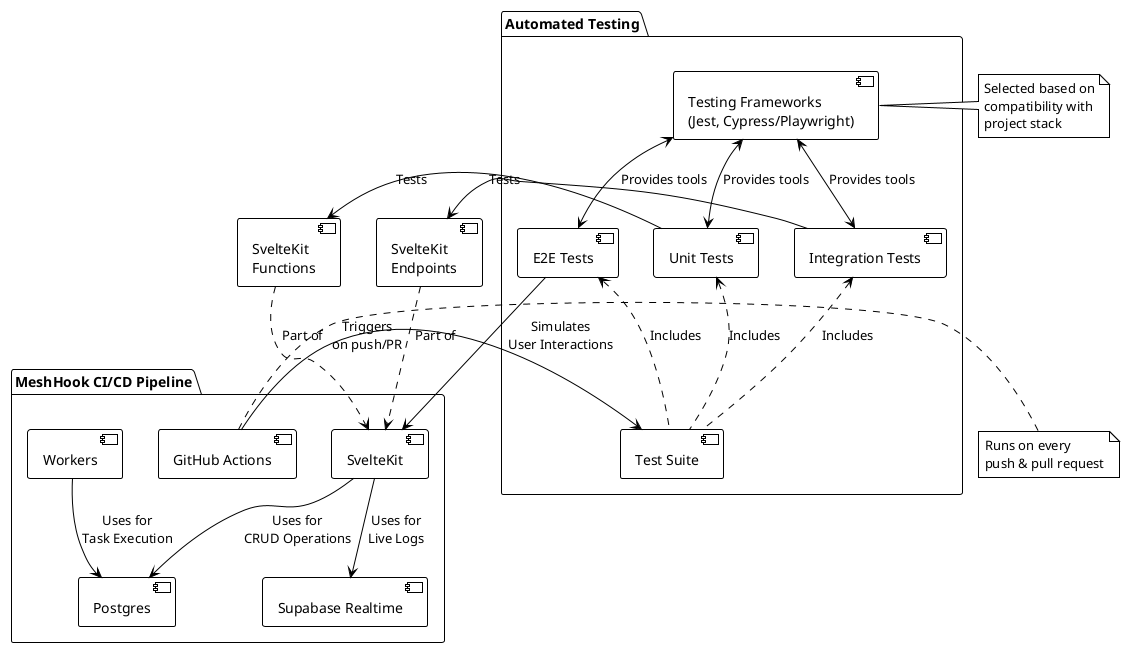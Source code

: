 @startuml
!theme plain

package "MeshHook CI/CD Pipeline" {
    [GitHub Actions] as CI
    [Supabase Realtime] as Realtime
    [Postgres] as DB
    [SvelteKit] as Web
    [Workers] as Workers
}

package "Automated Testing" {
    [Unit Tests] as UT
    [Integration Tests] as IT
    [E2E Tests] as E2E
    [Test Suite] as TS
    [Testing Frameworks\n(Jest, Cypress/Playwright)] as TF
}

CI --> TS : Triggers\non push/PR
TS .up.> UT : Includes
TS .up.> IT : Includes
TS .up.> E2E : Includes
UT -right-> [SvelteKit\nFunctions] : Tests
IT -right-> [SvelteKit\nEndpoints] : Tests
E2E -right-> Web : Simulates\nUser Interactions
TF <-down-> UT : Provides tools
TF <-down-> IT : Provides tools
TF <-down-> E2E : Provides tools

[SvelteKit\nFunctions] ..> Web : Part of
[SvelteKit\nEndpoints] ..> Web : Part of
Web --> Realtime : Uses for\nLive Logs
Web --> DB : Uses for\nCRUD Operations
Workers --> DB : Uses for\nTask Execution

note right of CI : Runs on every\npush & pull request
note right of TF : Selected based on\ncompatibility with\nproject stack

@enduml